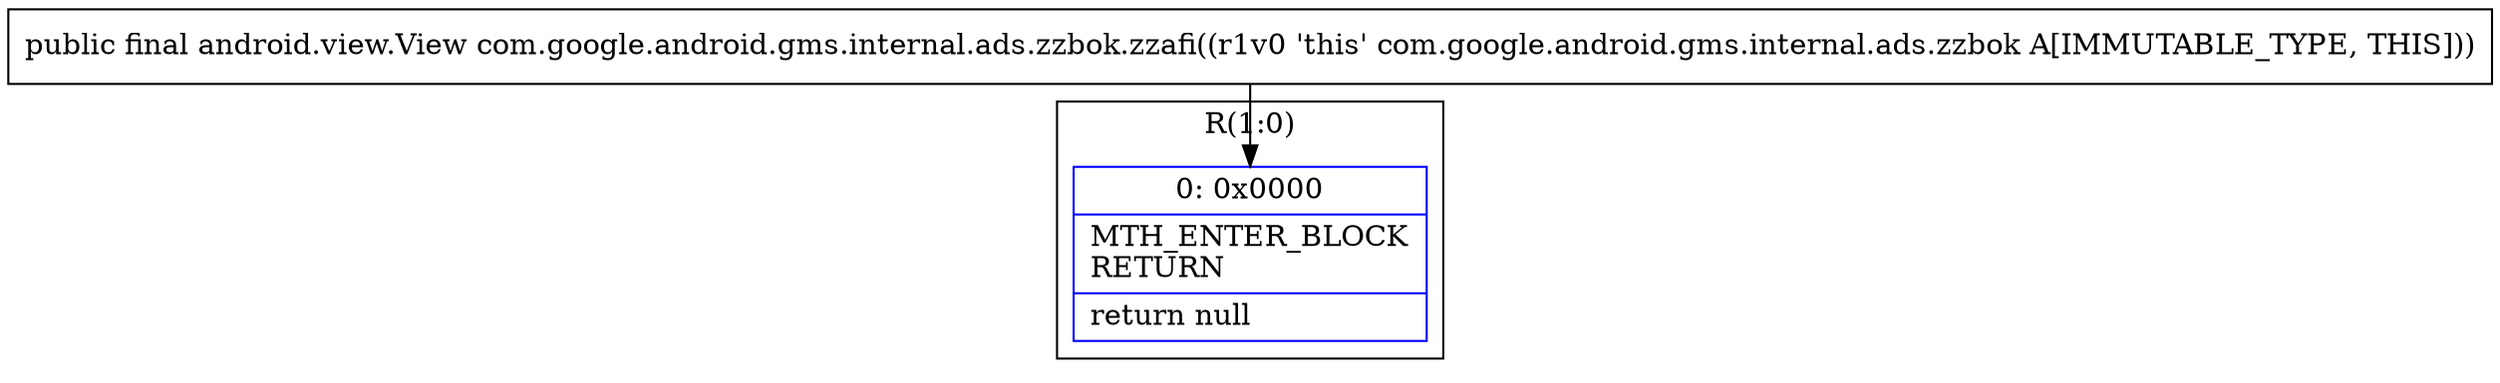 digraph "CFG forcom.google.android.gms.internal.ads.zzbok.zzafi()Landroid\/view\/View;" {
subgraph cluster_Region_1525726015 {
label = "R(1:0)";
node [shape=record,color=blue];
Node_0 [shape=record,label="{0\:\ 0x0000|MTH_ENTER_BLOCK\lRETURN\l|return null\l}"];
}
MethodNode[shape=record,label="{public final android.view.View com.google.android.gms.internal.ads.zzbok.zzafi((r1v0 'this' com.google.android.gms.internal.ads.zzbok A[IMMUTABLE_TYPE, THIS])) }"];
MethodNode -> Node_0;
}

